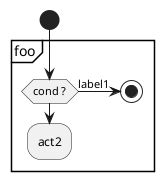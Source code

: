 {
  "sha1": "714kf9tqs28gsu9zzsbtwiyxhqdpnlr",
  "insertion": {
    "when": "2024-05-30T20:48:21.098Z",
    "url": "http://forum.plantuml.net/7617/activity-beta-arrow-is-loger-in-partition",
    "user": "plantuml@gmail.com"
  }
}
@startuml
start

partition foo {
  if (cond ?) then (label1)
    stop
  endif
  :act2;
}
@enduml
